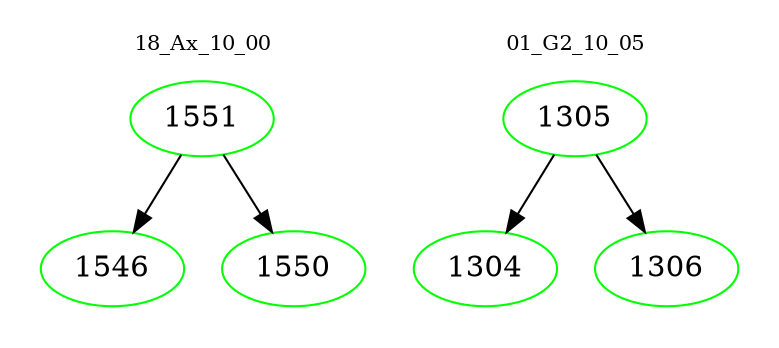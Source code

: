digraph{
subgraph cluster_0 {
color = white
label = "18_Ax_10_00";
fontsize=10;
T0_1551 [label="1551", color="green"]
T0_1551 -> T0_1546 [color="black"]
T0_1546 [label="1546", color="green"]
T0_1551 -> T0_1550 [color="black"]
T0_1550 [label="1550", color="green"]
}
subgraph cluster_1 {
color = white
label = "01_G2_10_05";
fontsize=10;
T1_1305 [label="1305", color="green"]
T1_1305 -> T1_1304 [color="black"]
T1_1304 [label="1304", color="green"]
T1_1305 -> T1_1306 [color="black"]
T1_1306 [label="1306", color="green"]
}
}
